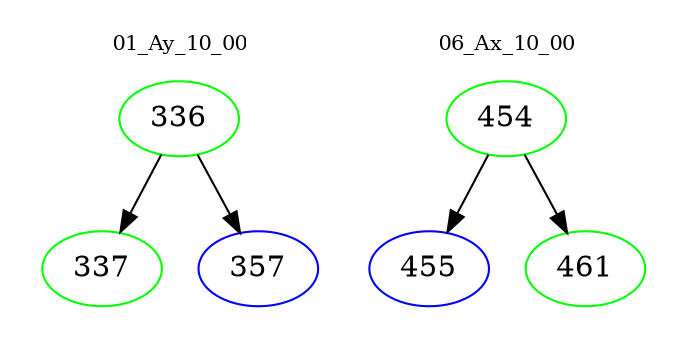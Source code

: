 digraph{
subgraph cluster_0 {
color = white
label = "01_Ay_10_00";
fontsize=10;
T0_336 [label="336", color="green"]
T0_336 -> T0_337 [color="black"]
T0_337 [label="337", color="green"]
T0_336 -> T0_357 [color="black"]
T0_357 [label="357", color="blue"]
}
subgraph cluster_1 {
color = white
label = "06_Ax_10_00";
fontsize=10;
T1_454 [label="454", color="green"]
T1_454 -> T1_455 [color="black"]
T1_455 [label="455", color="blue"]
T1_454 -> T1_461 [color="black"]
T1_461 [label="461", color="green"]
}
}
